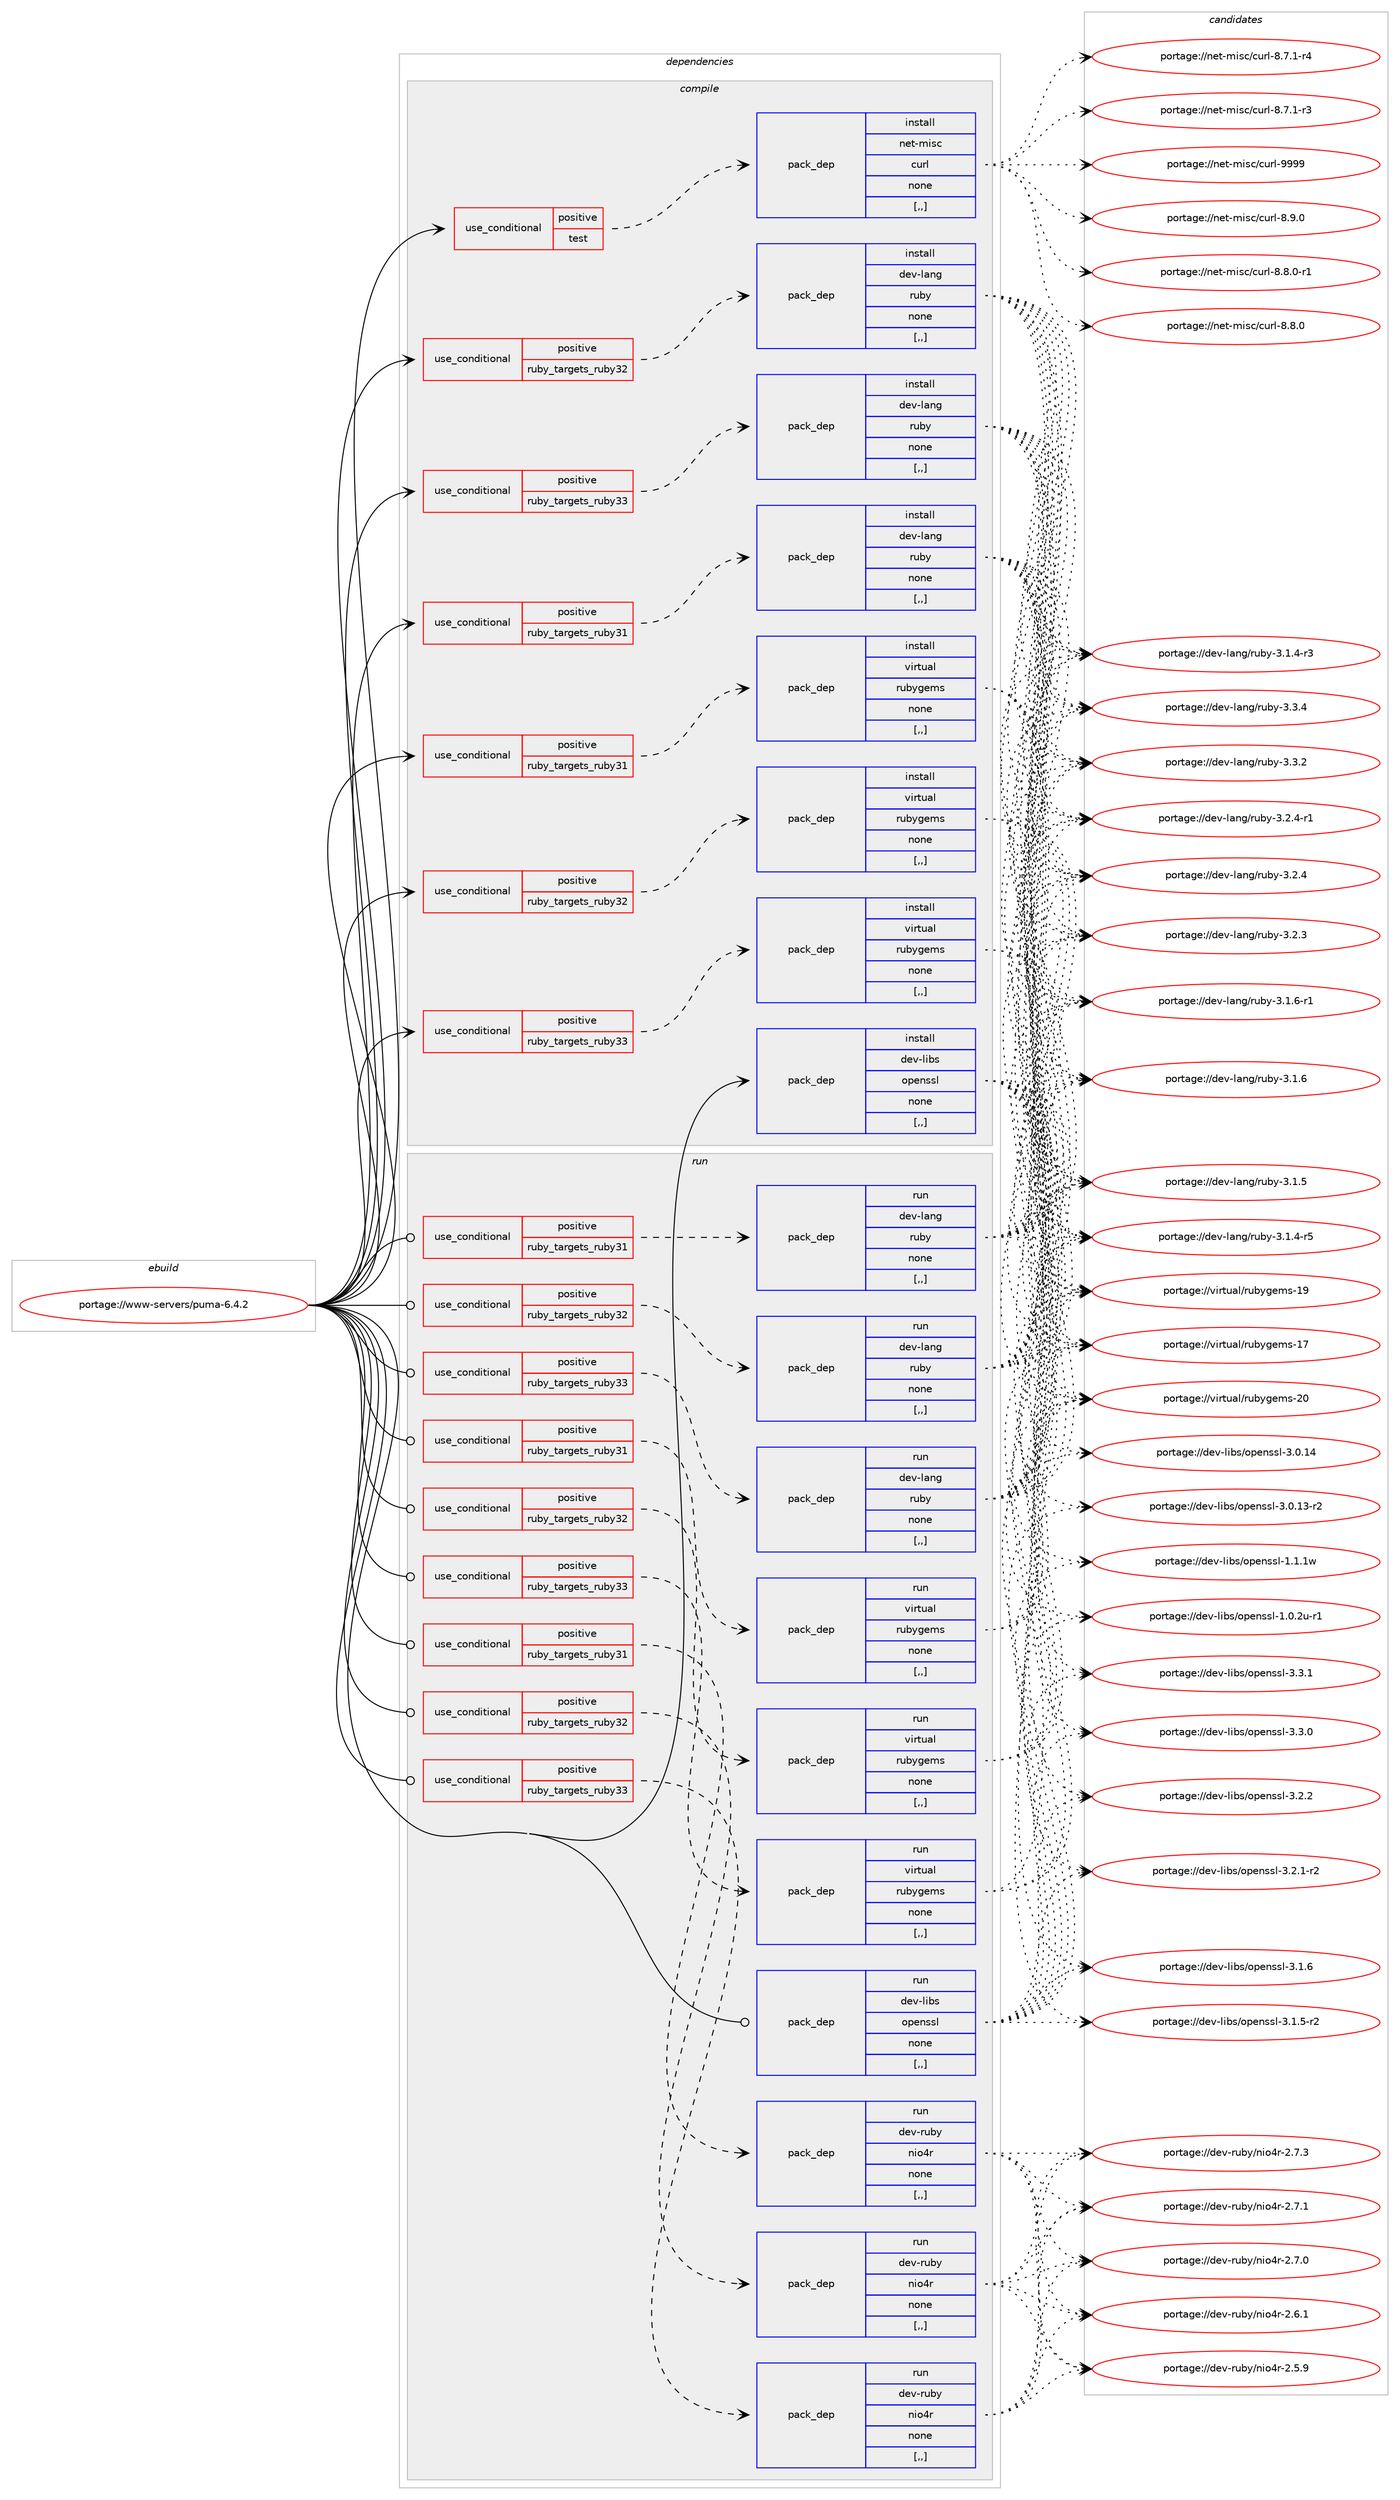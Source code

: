 digraph prolog {

# *************
# Graph options
# *************

newrank=true;
concentrate=true;
compound=true;
graph [rankdir=LR,fontname=Helvetica,fontsize=10,ranksep=1.5];#, ranksep=2.5, nodesep=0.2];
edge  [arrowhead=vee];
node  [fontname=Helvetica,fontsize=10];

# **********
# The ebuild
# **********

subgraph cluster_leftcol {
color=gray;
label=<<i>ebuild</i>>;
id [label="portage://www-servers/puma-6.4.2", color=red, width=4, href="../www-servers/puma-6.4.2.svg"];
}

# ****************
# The dependencies
# ****************

subgraph cluster_midcol {
color=gray;
label=<<i>dependencies</i>>;
subgraph cluster_compile {
fillcolor="#eeeeee";
style=filled;
label=<<i>compile</i>>;
subgraph cond121470 {
dependency454978 [label=<<TABLE BORDER="0" CELLBORDER="1" CELLSPACING="0" CELLPADDING="4"><TR><TD ROWSPAN="3" CELLPADDING="10">use_conditional</TD></TR><TR><TD>positive</TD></TR><TR><TD>ruby_targets_ruby31</TD></TR></TABLE>>, shape=none, color=red];
subgraph pack330137 {
dependency454979 [label=<<TABLE BORDER="0" CELLBORDER="1" CELLSPACING="0" CELLPADDING="4" WIDTH="220"><TR><TD ROWSPAN="6" CELLPADDING="30">pack_dep</TD></TR><TR><TD WIDTH="110">install</TD></TR><TR><TD>dev-lang</TD></TR><TR><TD>ruby</TD></TR><TR><TD>none</TD></TR><TR><TD>[,,]</TD></TR></TABLE>>, shape=none, color=blue];
}
dependency454978:e -> dependency454979:w [weight=20,style="dashed",arrowhead="vee"];
}
id:e -> dependency454978:w [weight=20,style="solid",arrowhead="vee"];
subgraph cond121471 {
dependency454980 [label=<<TABLE BORDER="0" CELLBORDER="1" CELLSPACING="0" CELLPADDING="4"><TR><TD ROWSPAN="3" CELLPADDING="10">use_conditional</TD></TR><TR><TD>positive</TD></TR><TR><TD>ruby_targets_ruby31</TD></TR></TABLE>>, shape=none, color=red];
subgraph pack330138 {
dependency454981 [label=<<TABLE BORDER="0" CELLBORDER="1" CELLSPACING="0" CELLPADDING="4" WIDTH="220"><TR><TD ROWSPAN="6" CELLPADDING="30">pack_dep</TD></TR><TR><TD WIDTH="110">install</TD></TR><TR><TD>virtual</TD></TR><TR><TD>rubygems</TD></TR><TR><TD>none</TD></TR><TR><TD>[,,]</TD></TR></TABLE>>, shape=none, color=blue];
}
dependency454980:e -> dependency454981:w [weight=20,style="dashed",arrowhead="vee"];
}
id:e -> dependency454980:w [weight=20,style="solid",arrowhead="vee"];
subgraph cond121472 {
dependency454982 [label=<<TABLE BORDER="0" CELLBORDER="1" CELLSPACING="0" CELLPADDING="4"><TR><TD ROWSPAN="3" CELLPADDING="10">use_conditional</TD></TR><TR><TD>positive</TD></TR><TR><TD>ruby_targets_ruby32</TD></TR></TABLE>>, shape=none, color=red];
subgraph pack330139 {
dependency454983 [label=<<TABLE BORDER="0" CELLBORDER="1" CELLSPACING="0" CELLPADDING="4" WIDTH="220"><TR><TD ROWSPAN="6" CELLPADDING="30">pack_dep</TD></TR><TR><TD WIDTH="110">install</TD></TR><TR><TD>dev-lang</TD></TR><TR><TD>ruby</TD></TR><TR><TD>none</TD></TR><TR><TD>[,,]</TD></TR></TABLE>>, shape=none, color=blue];
}
dependency454982:e -> dependency454983:w [weight=20,style="dashed",arrowhead="vee"];
}
id:e -> dependency454982:w [weight=20,style="solid",arrowhead="vee"];
subgraph cond121473 {
dependency454984 [label=<<TABLE BORDER="0" CELLBORDER="1" CELLSPACING="0" CELLPADDING="4"><TR><TD ROWSPAN="3" CELLPADDING="10">use_conditional</TD></TR><TR><TD>positive</TD></TR><TR><TD>ruby_targets_ruby32</TD></TR></TABLE>>, shape=none, color=red];
subgraph pack330140 {
dependency454985 [label=<<TABLE BORDER="0" CELLBORDER="1" CELLSPACING="0" CELLPADDING="4" WIDTH="220"><TR><TD ROWSPAN="6" CELLPADDING="30">pack_dep</TD></TR><TR><TD WIDTH="110">install</TD></TR><TR><TD>virtual</TD></TR><TR><TD>rubygems</TD></TR><TR><TD>none</TD></TR><TR><TD>[,,]</TD></TR></TABLE>>, shape=none, color=blue];
}
dependency454984:e -> dependency454985:w [weight=20,style="dashed",arrowhead="vee"];
}
id:e -> dependency454984:w [weight=20,style="solid",arrowhead="vee"];
subgraph cond121474 {
dependency454986 [label=<<TABLE BORDER="0" CELLBORDER="1" CELLSPACING="0" CELLPADDING="4"><TR><TD ROWSPAN="3" CELLPADDING="10">use_conditional</TD></TR><TR><TD>positive</TD></TR><TR><TD>ruby_targets_ruby33</TD></TR></TABLE>>, shape=none, color=red];
subgraph pack330141 {
dependency454987 [label=<<TABLE BORDER="0" CELLBORDER="1" CELLSPACING="0" CELLPADDING="4" WIDTH="220"><TR><TD ROWSPAN="6" CELLPADDING="30">pack_dep</TD></TR><TR><TD WIDTH="110">install</TD></TR><TR><TD>dev-lang</TD></TR><TR><TD>ruby</TD></TR><TR><TD>none</TD></TR><TR><TD>[,,]</TD></TR></TABLE>>, shape=none, color=blue];
}
dependency454986:e -> dependency454987:w [weight=20,style="dashed",arrowhead="vee"];
}
id:e -> dependency454986:w [weight=20,style="solid",arrowhead="vee"];
subgraph cond121475 {
dependency454988 [label=<<TABLE BORDER="0" CELLBORDER="1" CELLSPACING="0" CELLPADDING="4"><TR><TD ROWSPAN="3" CELLPADDING="10">use_conditional</TD></TR><TR><TD>positive</TD></TR><TR><TD>ruby_targets_ruby33</TD></TR></TABLE>>, shape=none, color=red];
subgraph pack330142 {
dependency454989 [label=<<TABLE BORDER="0" CELLBORDER="1" CELLSPACING="0" CELLPADDING="4" WIDTH="220"><TR><TD ROWSPAN="6" CELLPADDING="30">pack_dep</TD></TR><TR><TD WIDTH="110">install</TD></TR><TR><TD>virtual</TD></TR><TR><TD>rubygems</TD></TR><TR><TD>none</TD></TR><TR><TD>[,,]</TD></TR></TABLE>>, shape=none, color=blue];
}
dependency454988:e -> dependency454989:w [weight=20,style="dashed",arrowhead="vee"];
}
id:e -> dependency454988:w [weight=20,style="solid",arrowhead="vee"];
subgraph cond121476 {
dependency454990 [label=<<TABLE BORDER="0" CELLBORDER="1" CELLSPACING="0" CELLPADDING="4"><TR><TD ROWSPAN="3" CELLPADDING="10">use_conditional</TD></TR><TR><TD>positive</TD></TR><TR><TD>test</TD></TR></TABLE>>, shape=none, color=red];
subgraph pack330143 {
dependency454991 [label=<<TABLE BORDER="0" CELLBORDER="1" CELLSPACING="0" CELLPADDING="4" WIDTH="220"><TR><TD ROWSPAN="6" CELLPADDING="30">pack_dep</TD></TR><TR><TD WIDTH="110">install</TD></TR><TR><TD>net-misc</TD></TR><TR><TD>curl</TD></TR><TR><TD>none</TD></TR><TR><TD>[,,]</TD></TR></TABLE>>, shape=none, color=blue];
}
dependency454990:e -> dependency454991:w [weight=20,style="dashed",arrowhead="vee"];
}
id:e -> dependency454990:w [weight=20,style="solid",arrowhead="vee"];
subgraph pack330144 {
dependency454992 [label=<<TABLE BORDER="0" CELLBORDER="1" CELLSPACING="0" CELLPADDING="4" WIDTH="220"><TR><TD ROWSPAN="6" CELLPADDING="30">pack_dep</TD></TR><TR><TD WIDTH="110">install</TD></TR><TR><TD>dev-libs</TD></TR><TR><TD>openssl</TD></TR><TR><TD>none</TD></TR><TR><TD>[,,]</TD></TR></TABLE>>, shape=none, color=blue];
}
id:e -> dependency454992:w [weight=20,style="solid",arrowhead="vee"];
}
subgraph cluster_compileandrun {
fillcolor="#eeeeee";
style=filled;
label=<<i>compile and run</i>>;
}
subgraph cluster_run {
fillcolor="#eeeeee";
style=filled;
label=<<i>run</i>>;
subgraph cond121477 {
dependency454993 [label=<<TABLE BORDER="0" CELLBORDER="1" CELLSPACING="0" CELLPADDING="4"><TR><TD ROWSPAN="3" CELLPADDING="10">use_conditional</TD></TR><TR><TD>positive</TD></TR><TR><TD>ruby_targets_ruby31</TD></TR></TABLE>>, shape=none, color=red];
subgraph pack330145 {
dependency454994 [label=<<TABLE BORDER="0" CELLBORDER="1" CELLSPACING="0" CELLPADDING="4" WIDTH="220"><TR><TD ROWSPAN="6" CELLPADDING="30">pack_dep</TD></TR><TR><TD WIDTH="110">run</TD></TR><TR><TD>dev-lang</TD></TR><TR><TD>ruby</TD></TR><TR><TD>none</TD></TR><TR><TD>[,,]</TD></TR></TABLE>>, shape=none, color=blue];
}
dependency454993:e -> dependency454994:w [weight=20,style="dashed",arrowhead="vee"];
}
id:e -> dependency454993:w [weight=20,style="solid",arrowhead="odot"];
subgraph cond121478 {
dependency454995 [label=<<TABLE BORDER="0" CELLBORDER="1" CELLSPACING="0" CELLPADDING="4"><TR><TD ROWSPAN="3" CELLPADDING="10">use_conditional</TD></TR><TR><TD>positive</TD></TR><TR><TD>ruby_targets_ruby31</TD></TR></TABLE>>, shape=none, color=red];
subgraph pack330146 {
dependency454996 [label=<<TABLE BORDER="0" CELLBORDER="1" CELLSPACING="0" CELLPADDING="4" WIDTH="220"><TR><TD ROWSPAN="6" CELLPADDING="30">pack_dep</TD></TR><TR><TD WIDTH="110">run</TD></TR><TR><TD>dev-ruby</TD></TR><TR><TD>nio4r</TD></TR><TR><TD>none</TD></TR><TR><TD>[,,]</TD></TR></TABLE>>, shape=none, color=blue];
}
dependency454995:e -> dependency454996:w [weight=20,style="dashed",arrowhead="vee"];
}
id:e -> dependency454995:w [weight=20,style="solid",arrowhead="odot"];
subgraph cond121479 {
dependency454997 [label=<<TABLE BORDER="0" CELLBORDER="1" CELLSPACING="0" CELLPADDING="4"><TR><TD ROWSPAN="3" CELLPADDING="10">use_conditional</TD></TR><TR><TD>positive</TD></TR><TR><TD>ruby_targets_ruby31</TD></TR></TABLE>>, shape=none, color=red];
subgraph pack330147 {
dependency454998 [label=<<TABLE BORDER="0" CELLBORDER="1" CELLSPACING="0" CELLPADDING="4" WIDTH="220"><TR><TD ROWSPAN="6" CELLPADDING="30">pack_dep</TD></TR><TR><TD WIDTH="110">run</TD></TR><TR><TD>virtual</TD></TR><TR><TD>rubygems</TD></TR><TR><TD>none</TD></TR><TR><TD>[,,]</TD></TR></TABLE>>, shape=none, color=blue];
}
dependency454997:e -> dependency454998:w [weight=20,style="dashed",arrowhead="vee"];
}
id:e -> dependency454997:w [weight=20,style="solid",arrowhead="odot"];
subgraph cond121480 {
dependency454999 [label=<<TABLE BORDER="0" CELLBORDER="1" CELLSPACING="0" CELLPADDING="4"><TR><TD ROWSPAN="3" CELLPADDING="10">use_conditional</TD></TR><TR><TD>positive</TD></TR><TR><TD>ruby_targets_ruby32</TD></TR></TABLE>>, shape=none, color=red];
subgraph pack330148 {
dependency455000 [label=<<TABLE BORDER="0" CELLBORDER="1" CELLSPACING="0" CELLPADDING="4" WIDTH="220"><TR><TD ROWSPAN="6" CELLPADDING="30">pack_dep</TD></TR><TR><TD WIDTH="110">run</TD></TR><TR><TD>dev-lang</TD></TR><TR><TD>ruby</TD></TR><TR><TD>none</TD></TR><TR><TD>[,,]</TD></TR></TABLE>>, shape=none, color=blue];
}
dependency454999:e -> dependency455000:w [weight=20,style="dashed",arrowhead="vee"];
}
id:e -> dependency454999:w [weight=20,style="solid",arrowhead="odot"];
subgraph cond121481 {
dependency455001 [label=<<TABLE BORDER="0" CELLBORDER="1" CELLSPACING="0" CELLPADDING="4"><TR><TD ROWSPAN="3" CELLPADDING="10">use_conditional</TD></TR><TR><TD>positive</TD></TR><TR><TD>ruby_targets_ruby32</TD></TR></TABLE>>, shape=none, color=red];
subgraph pack330149 {
dependency455002 [label=<<TABLE BORDER="0" CELLBORDER="1" CELLSPACING="0" CELLPADDING="4" WIDTH="220"><TR><TD ROWSPAN="6" CELLPADDING="30">pack_dep</TD></TR><TR><TD WIDTH="110">run</TD></TR><TR><TD>dev-ruby</TD></TR><TR><TD>nio4r</TD></TR><TR><TD>none</TD></TR><TR><TD>[,,]</TD></TR></TABLE>>, shape=none, color=blue];
}
dependency455001:e -> dependency455002:w [weight=20,style="dashed",arrowhead="vee"];
}
id:e -> dependency455001:w [weight=20,style="solid",arrowhead="odot"];
subgraph cond121482 {
dependency455003 [label=<<TABLE BORDER="0" CELLBORDER="1" CELLSPACING="0" CELLPADDING="4"><TR><TD ROWSPAN="3" CELLPADDING="10">use_conditional</TD></TR><TR><TD>positive</TD></TR><TR><TD>ruby_targets_ruby32</TD></TR></TABLE>>, shape=none, color=red];
subgraph pack330150 {
dependency455004 [label=<<TABLE BORDER="0" CELLBORDER="1" CELLSPACING="0" CELLPADDING="4" WIDTH="220"><TR><TD ROWSPAN="6" CELLPADDING="30">pack_dep</TD></TR><TR><TD WIDTH="110">run</TD></TR><TR><TD>virtual</TD></TR><TR><TD>rubygems</TD></TR><TR><TD>none</TD></TR><TR><TD>[,,]</TD></TR></TABLE>>, shape=none, color=blue];
}
dependency455003:e -> dependency455004:w [weight=20,style="dashed",arrowhead="vee"];
}
id:e -> dependency455003:w [weight=20,style="solid",arrowhead="odot"];
subgraph cond121483 {
dependency455005 [label=<<TABLE BORDER="0" CELLBORDER="1" CELLSPACING="0" CELLPADDING="4"><TR><TD ROWSPAN="3" CELLPADDING="10">use_conditional</TD></TR><TR><TD>positive</TD></TR><TR><TD>ruby_targets_ruby33</TD></TR></TABLE>>, shape=none, color=red];
subgraph pack330151 {
dependency455006 [label=<<TABLE BORDER="0" CELLBORDER="1" CELLSPACING="0" CELLPADDING="4" WIDTH="220"><TR><TD ROWSPAN="6" CELLPADDING="30">pack_dep</TD></TR><TR><TD WIDTH="110">run</TD></TR><TR><TD>dev-lang</TD></TR><TR><TD>ruby</TD></TR><TR><TD>none</TD></TR><TR><TD>[,,]</TD></TR></TABLE>>, shape=none, color=blue];
}
dependency455005:e -> dependency455006:w [weight=20,style="dashed",arrowhead="vee"];
}
id:e -> dependency455005:w [weight=20,style="solid",arrowhead="odot"];
subgraph cond121484 {
dependency455007 [label=<<TABLE BORDER="0" CELLBORDER="1" CELLSPACING="0" CELLPADDING="4"><TR><TD ROWSPAN="3" CELLPADDING="10">use_conditional</TD></TR><TR><TD>positive</TD></TR><TR><TD>ruby_targets_ruby33</TD></TR></TABLE>>, shape=none, color=red];
subgraph pack330152 {
dependency455008 [label=<<TABLE BORDER="0" CELLBORDER="1" CELLSPACING="0" CELLPADDING="4" WIDTH="220"><TR><TD ROWSPAN="6" CELLPADDING="30">pack_dep</TD></TR><TR><TD WIDTH="110">run</TD></TR><TR><TD>dev-ruby</TD></TR><TR><TD>nio4r</TD></TR><TR><TD>none</TD></TR><TR><TD>[,,]</TD></TR></TABLE>>, shape=none, color=blue];
}
dependency455007:e -> dependency455008:w [weight=20,style="dashed",arrowhead="vee"];
}
id:e -> dependency455007:w [weight=20,style="solid",arrowhead="odot"];
subgraph cond121485 {
dependency455009 [label=<<TABLE BORDER="0" CELLBORDER="1" CELLSPACING="0" CELLPADDING="4"><TR><TD ROWSPAN="3" CELLPADDING="10">use_conditional</TD></TR><TR><TD>positive</TD></TR><TR><TD>ruby_targets_ruby33</TD></TR></TABLE>>, shape=none, color=red];
subgraph pack330153 {
dependency455010 [label=<<TABLE BORDER="0" CELLBORDER="1" CELLSPACING="0" CELLPADDING="4" WIDTH="220"><TR><TD ROWSPAN="6" CELLPADDING="30">pack_dep</TD></TR><TR><TD WIDTH="110">run</TD></TR><TR><TD>virtual</TD></TR><TR><TD>rubygems</TD></TR><TR><TD>none</TD></TR><TR><TD>[,,]</TD></TR></TABLE>>, shape=none, color=blue];
}
dependency455009:e -> dependency455010:w [weight=20,style="dashed",arrowhead="vee"];
}
id:e -> dependency455009:w [weight=20,style="solid",arrowhead="odot"];
subgraph pack330154 {
dependency455011 [label=<<TABLE BORDER="0" CELLBORDER="1" CELLSPACING="0" CELLPADDING="4" WIDTH="220"><TR><TD ROWSPAN="6" CELLPADDING="30">pack_dep</TD></TR><TR><TD WIDTH="110">run</TD></TR><TR><TD>dev-libs</TD></TR><TR><TD>openssl</TD></TR><TR><TD>none</TD></TR><TR><TD>[,,]</TD></TR></TABLE>>, shape=none, color=blue];
}
id:e -> dependency455011:w [weight=20,style="solid",arrowhead="odot"];
}
}

# **************
# The candidates
# **************

subgraph cluster_choices {
rank=same;
color=gray;
label=<<i>candidates</i>>;

subgraph choice330137 {
color=black;
nodesep=1;
choice10010111845108971101034711411798121455146514652 [label="portage://dev-lang/ruby-3.3.4", color=red, width=4,href="../dev-lang/ruby-3.3.4.svg"];
choice10010111845108971101034711411798121455146514650 [label="portage://dev-lang/ruby-3.3.2", color=red, width=4,href="../dev-lang/ruby-3.3.2.svg"];
choice100101118451089711010347114117981214551465046524511449 [label="portage://dev-lang/ruby-3.2.4-r1", color=red, width=4,href="../dev-lang/ruby-3.2.4-r1.svg"];
choice10010111845108971101034711411798121455146504652 [label="portage://dev-lang/ruby-3.2.4", color=red, width=4,href="../dev-lang/ruby-3.2.4.svg"];
choice10010111845108971101034711411798121455146504651 [label="portage://dev-lang/ruby-3.2.3", color=red, width=4,href="../dev-lang/ruby-3.2.3.svg"];
choice100101118451089711010347114117981214551464946544511449 [label="portage://dev-lang/ruby-3.1.6-r1", color=red, width=4,href="../dev-lang/ruby-3.1.6-r1.svg"];
choice10010111845108971101034711411798121455146494654 [label="portage://dev-lang/ruby-3.1.6", color=red, width=4,href="../dev-lang/ruby-3.1.6.svg"];
choice10010111845108971101034711411798121455146494653 [label="portage://dev-lang/ruby-3.1.5", color=red, width=4,href="../dev-lang/ruby-3.1.5.svg"];
choice100101118451089711010347114117981214551464946524511453 [label="portage://dev-lang/ruby-3.1.4-r5", color=red, width=4,href="../dev-lang/ruby-3.1.4-r5.svg"];
choice100101118451089711010347114117981214551464946524511451 [label="portage://dev-lang/ruby-3.1.4-r3", color=red, width=4,href="../dev-lang/ruby-3.1.4-r3.svg"];
dependency454979:e -> choice10010111845108971101034711411798121455146514652:w [style=dotted,weight="100"];
dependency454979:e -> choice10010111845108971101034711411798121455146514650:w [style=dotted,weight="100"];
dependency454979:e -> choice100101118451089711010347114117981214551465046524511449:w [style=dotted,weight="100"];
dependency454979:e -> choice10010111845108971101034711411798121455146504652:w [style=dotted,weight="100"];
dependency454979:e -> choice10010111845108971101034711411798121455146504651:w [style=dotted,weight="100"];
dependency454979:e -> choice100101118451089711010347114117981214551464946544511449:w [style=dotted,weight="100"];
dependency454979:e -> choice10010111845108971101034711411798121455146494654:w [style=dotted,weight="100"];
dependency454979:e -> choice10010111845108971101034711411798121455146494653:w [style=dotted,weight="100"];
dependency454979:e -> choice100101118451089711010347114117981214551464946524511453:w [style=dotted,weight="100"];
dependency454979:e -> choice100101118451089711010347114117981214551464946524511451:w [style=dotted,weight="100"];
}
subgraph choice330138 {
color=black;
nodesep=1;
choice118105114116117971084711411798121103101109115455048 [label="portage://virtual/rubygems-20", color=red, width=4,href="../virtual/rubygems-20.svg"];
choice118105114116117971084711411798121103101109115454957 [label="portage://virtual/rubygems-19", color=red, width=4,href="../virtual/rubygems-19.svg"];
choice118105114116117971084711411798121103101109115454955 [label="portage://virtual/rubygems-17", color=red, width=4,href="../virtual/rubygems-17.svg"];
dependency454981:e -> choice118105114116117971084711411798121103101109115455048:w [style=dotted,weight="100"];
dependency454981:e -> choice118105114116117971084711411798121103101109115454957:w [style=dotted,weight="100"];
dependency454981:e -> choice118105114116117971084711411798121103101109115454955:w [style=dotted,weight="100"];
}
subgraph choice330139 {
color=black;
nodesep=1;
choice10010111845108971101034711411798121455146514652 [label="portage://dev-lang/ruby-3.3.4", color=red, width=4,href="../dev-lang/ruby-3.3.4.svg"];
choice10010111845108971101034711411798121455146514650 [label="portage://dev-lang/ruby-3.3.2", color=red, width=4,href="../dev-lang/ruby-3.3.2.svg"];
choice100101118451089711010347114117981214551465046524511449 [label="portage://dev-lang/ruby-3.2.4-r1", color=red, width=4,href="../dev-lang/ruby-3.2.4-r1.svg"];
choice10010111845108971101034711411798121455146504652 [label="portage://dev-lang/ruby-3.2.4", color=red, width=4,href="../dev-lang/ruby-3.2.4.svg"];
choice10010111845108971101034711411798121455146504651 [label="portage://dev-lang/ruby-3.2.3", color=red, width=4,href="../dev-lang/ruby-3.2.3.svg"];
choice100101118451089711010347114117981214551464946544511449 [label="portage://dev-lang/ruby-3.1.6-r1", color=red, width=4,href="../dev-lang/ruby-3.1.6-r1.svg"];
choice10010111845108971101034711411798121455146494654 [label="portage://dev-lang/ruby-3.1.6", color=red, width=4,href="../dev-lang/ruby-3.1.6.svg"];
choice10010111845108971101034711411798121455146494653 [label="portage://dev-lang/ruby-3.1.5", color=red, width=4,href="../dev-lang/ruby-3.1.5.svg"];
choice100101118451089711010347114117981214551464946524511453 [label="portage://dev-lang/ruby-3.1.4-r5", color=red, width=4,href="../dev-lang/ruby-3.1.4-r5.svg"];
choice100101118451089711010347114117981214551464946524511451 [label="portage://dev-lang/ruby-3.1.4-r3", color=red, width=4,href="../dev-lang/ruby-3.1.4-r3.svg"];
dependency454983:e -> choice10010111845108971101034711411798121455146514652:w [style=dotted,weight="100"];
dependency454983:e -> choice10010111845108971101034711411798121455146514650:w [style=dotted,weight="100"];
dependency454983:e -> choice100101118451089711010347114117981214551465046524511449:w [style=dotted,weight="100"];
dependency454983:e -> choice10010111845108971101034711411798121455146504652:w [style=dotted,weight="100"];
dependency454983:e -> choice10010111845108971101034711411798121455146504651:w [style=dotted,weight="100"];
dependency454983:e -> choice100101118451089711010347114117981214551464946544511449:w [style=dotted,weight="100"];
dependency454983:e -> choice10010111845108971101034711411798121455146494654:w [style=dotted,weight="100"];
dependency454983:e -> choice10010111845108971101034711411798121455146494653:w [style=dotted,weight="100"];
dependency454983:e -> choice100101118451089711010347114117981214551464946524511453:w [style=dotted,weight="100"];
dependency454983:e -> choice100101118451089711010347114117981214551464946524511451:w [style=dotted,weight="100"];
}
subgraph choice330140 {
color=black;
nodesep=1;
choice118105114116117971084711411798121103101109115455048 [label="portage://virtual/rubygems-20", color=red, width=4,href="../virtual/rubygems-20.svg"];
choice118105114116117971084711411798121103101109115454957 [label="portage://virtual/rubygems-19", color=red, width=4,href="../virtual/rubygems-19.svg"];
choice118105114116117971084711411798121103101109115454955 [label="portage://virtual/rubygems-17", color=red, width=4,href="../virtual/rubygems-17.svg"];
dependency454985:e -> choice118105114116117971084711411798121103101109115455048:w [style=dotted,weight="100"];
dependency454985:e -> choice118105114116117971084711411798121103101109115454957:w [style=dotted,weight="100"];
dependency454985:e -> choice118105114116117971084711411798121103101109115454955:w [style=dotted,weight="100"];
}
subgraph choice330141 {
color=black;
nodesep=1;
choice10010111845108971101034711411798121455146514652 [label="portage://dev-lang/ruby-3.3.4", color=red, width=4,href="../dev-lang/ruby-3.3.4.svg"];
choice10010111845108971101034711411798121455146514650 [label="portage://dev-lang/ruby-3.3.2", color=red, width=4,href="../dev-lang/ruby-3.3.2.svg"];
choice100101118451089711010347114117981214551465046524511449 [label="portage://dev-lang/ruby-3.2.4-r1", color=red, width=4,href="../dev-lang/ruby-3.2.4-r1.svg"];
choice10010111845108971101034711411798121455146504652 [label="portage://dev-lang/ruby-3.2.4", color=red, width=4,href="../dev-lang/ruby-3.2.4.svg"];
choice10010111845108971101034711411798121455146504651 [label="portage://dev-lang/ruby-3.2.3", color=red, width=4,href="../dev-lang/ruby-3.2.3.svg"];
choice100101118451089711010347114117981214551464946544511449 [label="portage://dev-lang/ruby-3.1.6-r1", color=red, width=4,href="../dev-lang/ruby-3.1.6-r1.svg"];
choice10010111845108971101034711411798121455146494654 [label="portage://dev-lang/ruby-3.1.6", color=red, width=4,href="../dev-lang/ruby-3.1.6.svg"];
choice10010111845108971101034711411798121455146494653 [label="portage://dev-lang/ruby-3.1.5", color=red, width=4,href="../dev-lang/ruby-3.1.5.svg"];
choice100101118451089711010347114117981214551464946524511453 [label="portage://dev-lang/ruby-3.1.4-r5", color=red, width=4,href="../dev-lang/ruby-3.1.4-r5.svg"];
choice100101118451089711010347114117981214551464946524511451 [label="portage://dev-lang/ruby-3.1.4-r3", color=red, width=4,href="../dev-lang/ruby-3.1.4-r3.svg"];
dependency454987:e -> choice10010111845108971101034711411798121455146514652:w [style=dotted,weight="100"];
dependency454987:e -> choice10010111845108971101034711411798121455146514650:w [style=dotted,weight="100"];
dependency454987:e -> choice100101118451089711010347114117981214551465046524511449:w [style=dotted,weight="100"];
dependency454987:e -> choice10010111845108971101034711411798121455146504652:w [style=dotted,weight="100"];
dependency454987:e -> choice10010111845108971101034711411798121455146504651:w [style=dotted,weight="100"];
dependency454987:e -> choice100101118451089711010347114117981214551464946544511449:w [style=dotted,weight="100"];
dependency454987:e -> choice10010111845108971101034711411798121455146494654:w [style=dotted,weight="100"];
dependency454987:e -> choice10010111845108971101034711411798121455146494653:w [style=dotted,weight="100"];
dependency454987:e -> choice100101118451089711010347114117981214551464946524511453:w [style=dotted,weight="100"];
dependency454987:e -> choice100101118451089711010347114117981214551464946524511451:w [style=dotted,weight="100"];
}
subgraph choice330142 {
color=black;
nodesep=1;
choice118105114116117971084711411798121103101109115455048 [label="portage://virtual/rubygems-20", color=red, width=4,href="../virtual/rubygems-20.svg"];
choice118105114116117971084711411798121103101109115454957 [label="portage://virtual/rubygems-19", color=red, width=4,href="../virtual/rubygems-19.svg"];
choice118105114116117971084711411798121103101109115454955 [label="portage://virtual/rubygems-17", color=red, width=4,href="../virtual/rubygems-17.svg"];
dependency454989:e -> choice118105114116117971084711411798121103101109115455048:w [style=dotted,weight="100"];
dependency454989:e -> choice118105114116117971084711411798121103101109115454957:w [style=dotted,weight="100"];
dependency454989:e -> choice118105114116117971084711411798121103101109115454955:w [style=dotted,weight="100"];
}
subgraph choice330143 {
color=black;
nodesep=1;
choice110101116451091051159947991171141084557575757 [label="portage://net-misc/curl-9999", color=red, width=4,href="../net-misc/curl-9999.svg"];
choice11010111645109105115994799117114108455646574648 [label="portage://net-misc/curl-8.9.0", color=red, width=4,href="../net-misc/curl-8.9.0.svg"];
choice110101116451091051159947991171141084556465646484511449 [label="portage://net-misc/curl-8.8.0-r1", color=red, width=4,href="../net-misc/curl-8.8.0-r1.svg"];
choice11010111645109105115994799117114108455646564648 [label="portage://net-misc/curl-8.8.0", color=red, width=4,href="../net-misc/curl-8.8.0.svg"];
choice110101116451091051159947991171141084556465546494511452 [label="portage://net-misc/curl-8.7.1-r4", color=red, width=4,href="../net-misc/curl-8.7.1-r4.svg"];
choice110101116451091051159947991171141084556465546494511451 [label="portage://net-misc/curl-8.7.1-r3", color=red, width=4,href="../net-misc/curl-8.7.1-r3.svg"];
dependency454991:e -> choice110101116451091051159947991171141084557575757:w [style=dotted,weight="100"];
dependency454991:e -> choice11010111645109105115994799117114108455646574648:w [style=dotted,weight="100"];
dependency454991:e -> choice110101116451091051159947991171141084556465646484511449:w [style=dotted,weight="100"];
dependency454991:e -> choice11010111645109105115994799117114108455646564648:w [style=dotted,weight="100"];
dependency454991:e -> choice110101116451091051159947991171141084556465546494511452:w [style=dotted,weight="100"];
dependency454991:e -> choice110101116451091051159947991171141084556465546494511451:w [style=dotted,weight="100"];
}
subgraph choice330144 {
color=black;
nodesep=1;
choice100101118451081059811547111112101110115115108455146514649 [label="portage://dev-libs/openssl-3.3.1", color=red, width=4,href="../dev-libs/openssl-3.3.1.svg"];
choice100101118451081059811547111112101110115115108455146514648 [label="portage://dev-libs/openssl-3.3.0", color=red, width=4,href="../dev-libs/openssl-3.3.0.svg"];
choice100101118451081059811547111112101110115115108455146504650 [label="portage://dev-libs/openssl-3.2.2", color=red, width=4,href="../dev-libs/openssl-3.2.2.svg"];
choice1001011184510810598115471111121011101151151084551465046494511450 [label="portage://dev-libs/openssl-3.2.1-r2", color=red, width=4,href="../dev-libs/openssl-3.2.1-r2.svg"];
choice100101118451081059811547111112101110115115108455146494654 [label="portage://dev-libs/openssl-3.1.6", color=red, width=4,href="../dev-libs/openssl-3.1.6.svg"];
choice1001011184510810598115471111121011101151151084551464946534511450 [label="portage://dev-libs/openssl-3.1.5-r2", color=red, width=4,href="../dev-libs/openssl-3.1.5-r2.svg"];
choice10010111845108105981154711111210111011511510845514648464952 [label="portage://dev-libs/openssl-3.0.14", color=red, width=4,href="../dev-libs/openssl-3.0.14.svg"];
choice100101118451081059811547111112101110115115108455146484649514511450 [label="portage://dev-libs/openssl-3.0.13-r2", color=red, width=4,href="../dev-libs/openssl-3.0.13-r2.svg"];
choice100101118451081059811547111112101110115115108454946494649119 [label="portage://dev-libs/openssl-1.1.1w", color=red, width=4,href="../dev-libs/openssl-1.1.1w.svg"];
choice1001011184510810598115471111121011101151151084549464846501174511449 [label="portage://dev-libs/openssl-1.0.2u-r1", color=red, width=4,href="../dev-libs/openssl-1.0.2u-r1.svg"];
dependency454992:e -> choice100101118451081059811547111112101110115115108455146514649:w [style=dotted,weight="100"];
dependency454992:e -> choice100101118451081059811547111112101110115115108455146514648:w [style=dotted,weight="100"];
dependency454992:e -> choice100101118451081059811547111112101110115115108455146504650:w [style=dotted,weight="100"];
dependency454992:e -> choice1001011184510810598115471111121011101151151084551465046494511450:w [style=dotted,weight="100"];
dependency454992:e -> choice100101118451081059811547111112101110115115108455146494654:w [style=dotted,weight="100"];
dependency454992:e -> choice1001011184510810598115471111121011101151151084551464946534511450:w [style=dotted,weight="100"];
dependency454992:e -> choice10010111845108105981154711111210111011511510845514648464952:w [style=dotted,weight="100"];
dependency454992:e -> choice100101118451081059811547111112101110115115108455146484649514511450:w [style=dotted,weight="100"];
dependency454992:e -> choice100101118451081059811547111112101110115115108454946494649119:w [style=dotted,weight="100"];
dependency454992:e -> choice1001011184510810598115471111121011101151151084549464846501174511449:w [style=dotted,weight="100"];
}
subgraph choice330145 {
color=black;
nodesep=1;
choice10010111845108971101034711411798121455146514652 [label="portage://dev-lang/ruby-3.3.4", color=red, width=4,href="../dev-lang/ruby-3.3.4.svg"];
choice10010111845108971101034711411798121455146514650 [label="portage://dev-lang/ruby-3.3.2", color=red, width=4,href="../dev-lang/ruby-3.3.2.svg"];
choice100101118451089711010347114117981214551465046524511449 [label="portage://dev-lang/ruby-3.2.4-r1", color=red, width=4,href="../dev-lang/ruby-3.2.4-r1.svg"];
choice10010111845108971101034711411798121455146504652 [label="portage://dev-lang/ruby-3.2.4", color=red, width=4,href="../dev-lang/ruby-3.2.4.svg"];
choice10010111845108971101034711411798121455146504651 [label="portage://dev-lang/ruby-3.2.3", color=red, width=4,href="../dev-lang/ruby-3.2.3.svg"];
choice100101118451089711010347114117981214551464946544511449 [label="portage://dev-lang/ruby-3.1.6-r1", color=red, width=4,href="../dev-lang/ruby-3.1.6-r1.svg"];
choice10010111845108971101034711411798121455146494654 [label="portage://dev-lang/ruby-3.1.6", color=red, width=4,href="../dev-lang/ruby-3.1.6.svg"];
choice10010111845108971101034711411798121455146494653 [label="portage://dev-lang/ruby-3.1.5", color=red, width=4,href="../dev-lang/ruby-3.1.5.svg"];
choice100101118451089711010347114117981214551464946524511453 [label="portage://dev-lang/ruby-3.1.4-r5", color=red, width=4,href="../dev-lang/ruby-3.1.4-r5.svg"];
choice100101118451089711010347114117981214551464946524511451 [label="portage://dev-lang/ruby-3.1.4-r3", color=red, width=4,href="../dev-lang/ruby-3.1.4-r3.svg"];
dependency454994:e -> choice10010111845108971101034711411798121455146514652:w [style=dotted,weight="100"];
dependency454994:e -> choice10010111845108971101034711411798121455146514650:w [style=dotted,weight="100"];
dependency454994:e -> choice100101118451089711010347114117981214551465046524511449:w [style=dotted,weight="100"];
dependency454994:e -> choice10010111845108971101034711411798121455146504652:w [style=dotted,weight="100"];
dependency454994:e -> choice10010111845108971101034711411798121455146504651:w [style=dotted,weight="100"];
dependency454994:e -> choice100101118451089711010347114117981214551464946544511449:w [style=dotted,weight="100"];
dependency454994:e -> choice10010111845108971101034711411798121455146494654:w [style=dotted,weight="100"];
dependency454994:e -> choice10010111845108971101034711411798121455146494653:w [style=dotted,weight="100"];
dependency454994:e -> choice100101118451089711010347114117981214551464946524511453:w [style=dotted,weight="100"];
dependency454994:e -> choice100101118451089711010347114117981214551464946524511451:w [style=dotted,weight="100"];
}
subgraph choice330146 {
color=black;
nodesep=1;
choice10010111845114117981214711010511152114455046554651 [label="portage://dev-ruby/nio4r-2.7.3", color=red, width=4,href="../dev-ruby/nio4r-2.7.3.svg"];
choice10010111845114117981214711010511152114455046554649 [label="portage://dev-ruby/nio4r-2.7.1", color=red, width=4,href="../dev-ruby/nio4r-2.7.1.svg"];
choice10010111845114117981214711010511152114455046554648 [label="portage://dev-ruby/nio4r-2.7.0", color=red, width=4,href="../dev-ruby/nio4r-2.7.0.svg"];
choice10010111845114117981214711010511152114455046544649 [label="portage://dev-ruby/nio4r-2.6.1", color=red, width=4,href="../dev-ruby/nio4r-2.6.1.svg"];
choice10010111845114117981214711010511152114455046534657 [label="portage://dev-ruby/nio4r-2.5.9", color=red, width=4,href="../dev-ruby/nio4r-2.5.9.svg"];
dependency454996:e -> choice10010111845114117981214711010511152114455046554651:w [style=dotted,weight="100"];
dependency454996:e -> choice10010111845114117981214711010511152114455046554649:w [style=dotted,weight="100"];
dependency454996:e -> choice10010111845114117981214711010511152114455046554648:w [style=dotted,weight="100"];
dependency454996:e -> choice10010111845114117981214711010511152114455046544649:w [style=dotted,weight="100"];
dependency454996:e -> choice10010111845114117981214711010511152114455046534657:w [style=dotted,weight="100"];
}
subgraph choice330147 {
color=black;
nodesep=1;
choice118105114116117971084711411798121103101109115455048 [label="portage://virtual/rubygems-20", color=red, width=4,href="../virtual/rubygems-20.svg"];
choice118105114116117971084711411798121103101109115454957 [label="portage://virtual/rubygems-19", color=red, width=4,href="../virtual/rubygems-19.svg"];
choice118105114116117971084711411798121103101109115454955 [label="portage://virtual/rubygems-17", color=red, width=4,href="../virtual/rubygems-17.svg"];
dependency454998:e -> choice118105114116117971084711411798121103101109115455048:w [style=dotted,weight="100"];
dependency454998:e -> choice118105114116117971084711411798121103101109115454957:w [style=dotted,weight="100"];
dependency454998:e -> choice118105114116117971084711411798121103101109115454955:w [style=dotted,weight="100"];
}
subgraph choice330148 {
color=black;
nodesep=1;
choice10010111845108971101034711411798121455146514652 [label="portage://dev-lang/ruby-3.3.4", color=red, width=4,href="../dev-lang/ruby-3.3.4.svg"];
choice10010111845108971101034711411798121455146514650 [label="portage://dev-lang/ruby-3.3.2", color=red, width=4,href="../dev-lang/ruby-3.3.2.svg"];
choice100101118451089711010347114117981214551465046524511449 [label="portage://dev-lang/ruby-3.2.4-r1", color=red, width=4,href="../dev-lang/ruby-3.2.4-r1.svg"];
choice10010111845108971101034711411798121455146504652 [label="portage://dev-lang/ruby-3.2.4", color=red, width=4,href="../dev-lang/ruby-3.2.4.svg"];
choice10010111845108971101034711411798121455146504651 [label="portage://dev-lang/ruby-3.2.3", color=red, width=4,href="../dev-lang/ruby-3.2.3.svg"];
choice100101118451089711010347114117981214551464946544511449 [label="portage://dev-lang/ruby-3.1.6-r1", color=red, width=4,href="../dev-lang/ruby-3.1.6-r1.svg"];
choice10010111845108971101034711411798121455146494654 [label="portage://dev-lang/ruby-3.1.6", color=red, width=4,href="../dev-lang/ruby-3.1.6.svg"];
choice10010111845108971101034711411798121455146494653 [label="portage://dev-lang/ruby-3.1.5", color=red, width=4,href="../dev-lang/ruby-3.1.5.svg"];
choice100101118451089711010347114117981214551464946524511453 [label="portage://dev-lang/ruby-3.1.4-r5", color=red, width=4,href="../dev-lang/ruby-3.1.4-r5.svg"];
choice100101118451089711010347114117981214551464946524511451 [label="portage://dev-lang/ruby-3.1.4-r3", color=red, width=4,href="../dev-lang/ruby-3.1.4-r3.svg"];
dependency455000:e -> choice10010111845108971101034711411798121455146514652:w [style=dotted,weight="100"];
dependency455000:e -> choice10010111845108971101034711411798121455146514650:w [style=dotted,weight="100"];
dependency455000:e -> choice100101118451089711010347114117981214551465046524511449:w [style=dotted,weight="100"];
dependency455000:e -> choice10010111845108971101034711411798121455146504652:w [style=dotted,weight="100"];
dependency455000:e -> choice10010111845108971101034711411798121455146504651:w [style=dotted,weight="100"];
dependency455000:e -> choice100101118451089711010347114117981214551464946544511449:w [style=dotted,weight="100"];
dependency455000:e -> choice10010111845108971101034711411798121455146494654:w [style=dotted,weight="100"];
dependency455000:e -> choice10010111845108971101034711411798121455146494653:w [style=dotted,weight="100"];
dependency455000:e -> choice100101118451089711010347114117981214551464946524511453:w [style=dotted,weight="100"];
dependency455000:e -> choice100101118451089711010347114117981214551464946524511451:w [style=dotted,weight="100"];
}
subgraph choice330149 {
color=black;
nodesep=1;
choice10010111845114117981214711010511152114455046554651 [label="portage://dev-ruby/nio4r-2.7.3", color=red, width=4,href="../dev-ruby/nio4r-2.7.3.svg"];
choice10010111845114117981214711010511152114455046554649 [label="portage://dev-ruby/nio4r-2.7.1", color=red, width=4,href="../dev-ruby/nio4r-2.7.1.svg"];
choice10010111845114117981214711010511152114455046554648 [label="portage://dev-ruby/nio4r-2.7.0", color=red, width=4,href="../dev-ruby/nio4r-2.7.0.svg"];
choice10010111845114117981214711010511152114455046544649 [label="portage://dev-ruby/nio4r-2.6.1", color=red, width=4,href="../dev-ruby/nio4r-2.6.1.svg"];
choice10010111845114117981214711010511152114455046534657 [label="portage://dev-ruby/nio4r-2.5.9", color=red, width=4,href="../dev-ruby/nio4r-2.5.9.svg"];
dependency455002:e -> choice10010111845114117981214711010511152114455046554651:w [style=dotted,weight="100"];
dependency455002:e -> choice10010111845114117981214711010511152114455046554649:w [style=dotted,weight="100"];
dependency455002:e -> choice10010111845114117981214711010511152114455046554648:w [style=dotted,weight="100"];
dependency455002:e -> choice10010111845114117981214711010511152114455046544649:w [style=dotted,weight="100"];
dependency455002:e -> choice10010111845114117981214711010511152114455046534657:w [style=dotted,weight="100"];
}
subgraph choice330150 {
color=black;
nodesep=1;
choice118105114116117971084711411798121103101109115455048 [label="portage://virtual/rubygems-20", color=red, width=4,href="../virtual/rubygems-20.svg"];
choice118105114116117971084711411798121103101109115454957 [label="portage://virtual/rubygems-19", color=red, width=4,href="../virtual/rubygems-19.svg"];
choice118105114116117971084711411798121103101109115454955 [label="portage://virtual/rubygems-17", color=red, width=4,href="../virtual/rubygems-17.svg"];
dependency455004:e -> choice118105114116117971084711411798121103101109115455048:w [style=dotted,weight="100"];
dependency455004:e -> choice118105114116117971084711411798121103101109115454957:w [style=dotted,weight="100"];
dependency455004:e -> choice118105114116117971084711411798121103101109115454955:w [style=dotted,weight="100"];
}
subgraph choice330151 {
color=black;
nodesep=1;
choice10010111845108971101034711411798121455146514652 [label="portage://dev-lang/ruby-3.3.4", color=red, width=4,href="../dev-lang/ruby-3.3.4.svg"];
choice10010111845108971101034711411798121455146514650 [label="portage://dev-lang/ruby-3.3.2", color=red, width=4,href="../dev-lang/ruby-3.3.2.svg"];
choice100101118451089711010347114117981214551465046524511449 [label="portage://dev-lang/ruby-3.2.4-r1", color=red, width=4,href="../dev-lang/ruby-3.2.4-r1.svg"];
choice10010111845108971101034711411798121455146504652 [label="portage://dev-lang/ruby-3.2.4", color=red, width=4,href="../dev-lang/ruby-3.2.4.svg"];
choice10010111845108971101034711411798121455146504651 [label="portage://dev-lang/ruby-3.2.3", color=red, width=4,href="../dev-lang/ruby-3.2.3.svg"];
choice100101118451089711010347114117981214551464946544511449 [label="portage://dev-lang/ruby-3.1.6-r1", color=red, width=4,href="../dev-lang/ruby-3.1.6-r1.svg"];
choice10010111845108971101034711411798121455146494654 [label="portage://dev-lang/ruby-3.1.6", color=red, width=4,href="../dev-lang/ruby-3.1.6.svg"];
choice10010111845108971101034711411798121455146494653 [label="portage://dev-lang/ruby-3.1.5", color=red, width=4,href="../dev-lang/ruby-3.1.5.svg"];
choice100101118451089711010347114117981214551464946524511453 [label="portage://dev-lang/ruby-3.1.4-r5", color=red, width=4,href="../dev-lang/ruby-3.1.4-r5.svg"];
choice100101118451089711010347114117981214551464946524511451 [label="portage://dev-lang/ruby-3.1.4-r3", color=red, width=4,href="../dev-lang/ruby-3.1.4-r3.svg"];
dependency455006:e -> choice10010111845108971101034711411798121455146514652:w [style=dotted,weight="100"];
dependency455006:e -> choice10010111845108971101034711411798121455146514650:w [style=dotted,weight="100"];
dependency455006:e -> choice100101118451089711010347114117981214551465046524511449:w [style=dotted,weight="100"];
dependency455006:e -> choice10010111845108971101034711411798121455146504652:w [style=dotted,weight="100"];
dependency455006:e -> choice10010111845108971101034711411798121455146504651:w [style=dotted,weight="100"];
dependency455006:e -> choice100101118451089711010347114117981214551464946544511449:w [style=dotted,weight="100"];
dependency455006:e -> choice10010111845108971101034711411798121455146494654:w [style=dotted,weight="100"];
dependency455006:e -> choice10010111845108971101034711411798121455146494653:w [style=dotted,weight="100"];
dependency455006:e -> choice100101118451089711010347114117981214551464946524511453:w [style=dotted,weight="100"];
dependency455006:e -> choice100101118451089711010347114117981214551464946524511451:w [style=dotted,weight="100"];
}
subgraph choice330152 {
color=black;
nodesep=1;
choice10010111845114117981214711010511152114455046554651 [label="portage://dev-ruby/nio4r-2.7.3", color=red, width=4,href="../dev-ruby/nio4r-2.7.3.svg"];
choice10010111845114117981214711010511152114455046554649 [label="portage://dev-ruby/nio4r-2.7.1", color=red, width=4,href="../dev-ruby/nio4r-2.7.1.svg"];
choice10010111845114117981214711010511152114455046554648 [label="portage://dev-ruby/nio4r-2.7.0", color=red, width=4,href="../dev-ruby/nio4r-2.7.0.svg"];
choice10010111845114117981214711010511152114455046544649 [label="portage://dev-ruby/nio4r-2.6.1", color=red, width=4,href="../dev-ruby/nio4r-2.6.1.svg"];
choice10010111845114117981214711010511152114455046534657 [label="portage://dev-ruby/nio4r-2.5.9", color=red, width=4,href="../dev-ruby/nio4r-2.5.9.svg"];
dependency455008:e -> choice10010111845114117981214711010511152114455046554651:w [style=dotted,weight="100"];
dependency455008:e -> choice10010111845114117981214711010511152114455046554649:w [style=dotted,weight="100"];
dependency455008:e -> choice10010111845114117981214711010511152114455046554648:w [style=dotted,weight="100"];
dependency455008:e -> choice10010111845114117981214711010511152114455046544649:w [style=dotted,weight="100"];
dependency455008:e -> choice10010111845114117981214711010511152114455046534657:w [style=dotted,weight="100"];
}
subgraph choice330153 {
color=black;
nodesep=1;
choice118105114116117971084711411798121103101109115455048 [label="portage://virtual/rubygems-20", color=red, width=4,href="../virtual/rubygems-20.svg"];
choice118105114116117971084711411798121103101109115454957 [label="portage://virtual/rubygems-19", color=red, width=4,href="../virtual/rubygems-19.svg"];
choice118105114116117971084711411798121103101109115454955 [label="portage://virtual/rubygems-17", color=red, width=4,href="../virtual/rubygems-17.svg"];
dependency455010:e -> choice118105114116117971084711411798121103101109115455048:w [style=dotted,weight="100"];
dependency455010:e -> choice118105114116117971084711411798121103101109115454957:w [style=dotted,weight="100"];
dependency455010:e -> choice118105114116117971084711411798121103101109115454955:w [style=dotted,weight="100"];
}
subgraph choice330154 {
color=black;
nodesep=1;
choice100101118451081059811547111112101110115115108455146514649 [label="portage://dev-libs/openssl-3.3.1", color=red, width=4,href="../dev-libs/openssl-3.3.1.svg"];
choice100101118451081059811547111112101110115115108455146514648 [label="portage://dev-libs/openssl-3.3.0", color=red, width=4,href="../dev-libs/openssl-3.3.0.svg"];
choice100101118451081059811547111112101110115115108455146504650 [label="portage://dev-libs/openssl-3.2.2", color=red, width=4,href="../dev-libs/openssl-3.2.2.svg"];
choice1001011184510810598115471111121011101151151084551465046494511450 [label="portage://dev-libs/openssl-3.2.1-r2", color=red, width=4,href="../dev-libs/openssl-3.2.1-r2.svg"];
choice100101118451081059811547111112101110115115108455146494654 [label="portage://dev-libs/openssl-3.1.6", color=red, width=4,href="../dev-libs/openssl-3.1.6.svg"];
choice1001011184510810598115471111121011101151151084551464946534511450 [label="portage://dev-libs/openssl-3.1.5-r2", color=red, width=4,href="../dev-libs/openssl-3.1.5-r2.svg"];
choice10010111845108105981154711111210111011511510845514648464952 [label="portage://dev-libs/openssl-3.0.14", color=red, width=4,href="../dev-libs/openssl-3.0.14.svg"];
choice100101118451081059811547111112101110115115108455146484649514511450 [label="portage://dev-libs/openssl-3.0.13-r2", color=red, width=4,href="../dev-libs/openssl-3.0.13-r2.svg"];
choice100101118451081059811547111112101110115115108454946494649119 [label="portage://dev-libs/openssl-1.1.1w", color=red, width=4,href="../dev-libs/openssl-1.1.1w.svg"];
choice1001011184510810598115471111121011101151151084549464846501174511449 [label="portage://dev-libs/openssl-1.0.2u-r1", color=red, width=4,href="../dev-libs/openssl-1.0.2u-r1.svg"];
dependency455011:e -> choice100101118451081059811547111112101110115115108455146514649:w [style=dotted,weight="100"];
dependency455011:e -> choice100101118451081059811547111112101110115115108455146514648:w [style=dotted,weight="100"];
dependency455011:e -> choice100101118451081059811547111112101110115115108455146504650:w [style=dotted,weight="100"];
dependency455011:e -> choice1001011184510810598115471111121011101151151084551465046494511450:w [style=dotted,weight="100"];
dependency455011:e -> choice100101118451081059811547111112101110115115108455146494654:w [style=dotted,weight="100"];
dependency455011:e -> choice1001011184510810598115471111121011101151151084551464946534511450:w [style=dotted,weight="100"];
dependency455011:e -> choice10010111845108105981154711111210111011511510845514648464952:w [style=dotted,weight="100"];
dependency455011:e -> choice100101118451081059811547111112101110115115108455146484649514511450:w [style=dotted,weight="100"];
dependency455011:e -> choice100101118451081059811547111112101110115115108454946494649119:w [style=dotted,weight="100"];
dependency455011:e -> choice1001011184510810598115471111121011101151151084549464846501174511449:w [style=dotted,weight="100"];
}
}

}
